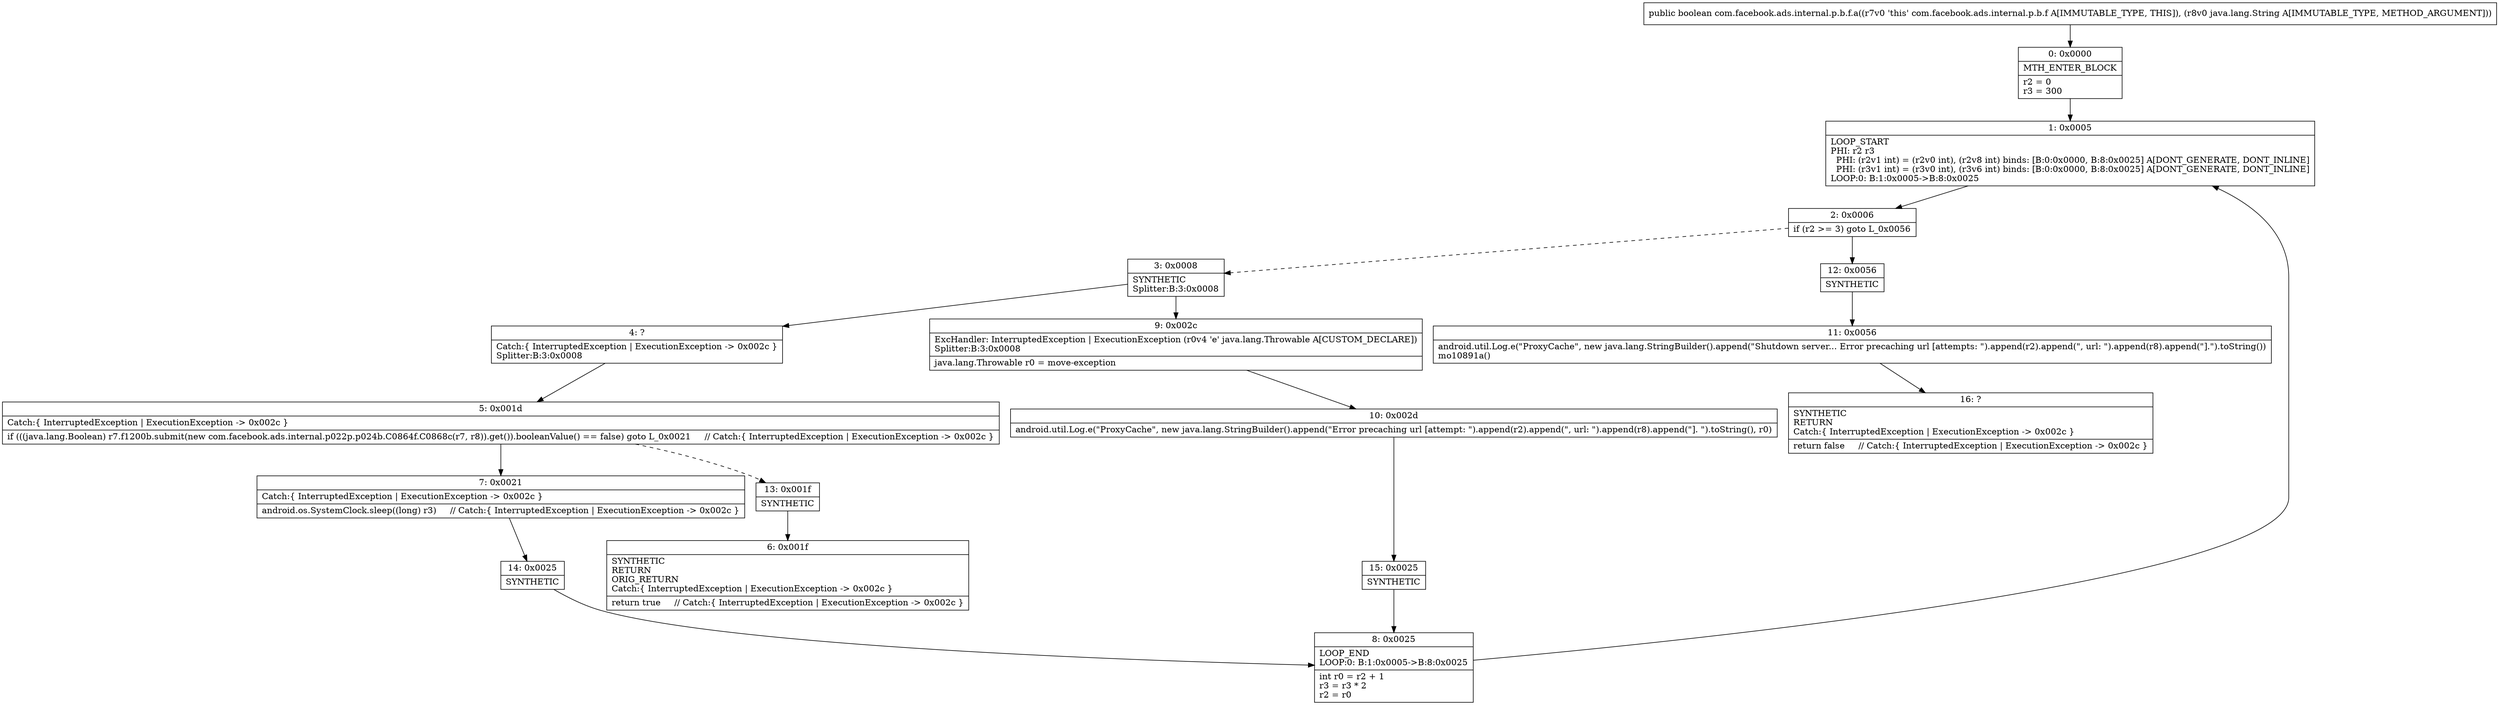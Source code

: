 digraph "CFG forcom.facebook.ads.internal.p.b.f.a(Ljava\/lang\/String;)Z" {
Node_0 [shape=record,label="{0\:\ 0x0000|MTH_ENTER_BLOCK\l|r2 = 0\lr3 = 300\l}"];
Node_1 [shape=record,label="{1\:\ 0x0005|LOOP_START\lPHI: r2 r3 \l  PHI: (r2v1 int) = (r2v0 int), (r2v8 int) binds: [B:0:0x0000, B:8:0x0025] A[DONT_GENERATE, DONT_INLINE]\l  PHI: (r3v1 int) = (r3v0 int), (r3v6 int) binds: [B:0:0x0000, B:8:0x0025] A[DONT_GENERATE, DONT_INLINE]\lLOOP:0: B:1:0x0005\-\>B:8:0x0025\l}"];
Node_2 [shape=record,label="{2\:\ 0x0006|if (r2 \>= 3) goto L_0x0056\l}"];
Node_3 [shape=record,label="{3\:\ 0x0008|SYNTHETIC\lSplitter:B:3:0x0008\l}"];
Node_4 [shape=record,label="{4\:\ ?|Catch:\{ InterruptedException \| ExecutionException \-\> 0x002c \}\lSplitter:B:3:0x0008\l}"];
Node_5 [shape=record,label="{5\:\ 0x001d|Catch:\{ InterruptedException \| ExecutionException \-\> 0x002c \}\l|if (((java.lang.Boolean) r7.f1200b.submit(new com.facebook.ads.internal.p022p.p024b.C0864f.C0868c(r7, r8)).get()).booleanValue() == false) goto L_0x0021     \/\/ Catch:\{ InterruptedException \| ExecutionException \-\> 0x002c \}\l}"];
Node_6 [shape=record,label="{6\:\ 0x001f|SYNTHETIC\lRETURN\lORIG_RETURN\lCatch:\{ InterruptedException \| ExecutionException \-\> 0x002c \}\l|return true     \/\/ Catch:\{ InterruptedException \| ExecutionException \-\> 0x002c \}\l}"];
Node_7 [shape=record,label="{7\:\ 0x0021|Catch:\{ InterruptedException \| ExecutionException \-\> 0x002c \}\l|android.os.SystemClock.sleep((long) r3)     \/\/ Catch:\{ InterruptedException \| ExecutionException \-\> 0x002c \}\l}"];
Node_8 [shape=record,label="{8\:\ 0x0025|LOOP_END\lLOOP:0: B:1:0x0005\-\>B:8:0x0025\l|int r0 = r2 + 1\lr3 = r3 * 2\lr2 = r0\l}"];
Node_9 [shape=record,label="{9\:\ 0x002c|ExcHandler: InterruptedException \| ExecutionException (r0v4 'e' java.lang.Throwable A[CUSTOM_DECLARE])\lSplitter:B:3:0x0008\l|java.lang.Throwable r0 = move\-exception\l}"];
Node_10 [shape=record,label="{10\:\ 0x002d|android.util.Log.e(\"ProxyCache\", new java.lang.StringBuilder().append(\"Error precaching url [attempt: \").append(r2).append(\", url: \").append(r8).append(\"]. \").toString(), r0)\l}"];
Node_11 [shape=record,label="{11\:\ 0x0056|android.util.Log.e(\"ProxyCache\", new java.lang.StringBuilder().append(\"Shutdown server... Error precaching url [attempts: \").append(r2).append(\", url: \").append(r8).append(\"].\").toString())\lmo10891a()\l}"];
Node_12 [shape=record,label="{12\:\ 0x0056|SYNTHETIC\l}"];
Node_13 [shape=record,label="{13\:\ 0x001f|SYNTHETIC\l}"];
Node_14 [shape=record,label="{14\:\ 0x0025|SYNTHETIC\l}"];
Node_15 [shape=record,label="{15\:\ 0x0025|SYNTHETIC\l}"];
Node_16 [shape=record,label="{16\:\ ?|SYNTHETIC\lRETURN\lCatch:\{ InterruptedException \| ExecutionException \-\> 0x002c \}\l|return false     \/\/ Catch:\{ InterruptedException \| ExecutionException \-\> 0x002c \}\l}"];
MethodNode[shape=record,label="{public boolean com.facebook.ads.internal.p.b.f.a((r7v0 'this' com.facebook.ads.internal.p.b.f A[IMMUTABLE_TYPE, THIS]), (r8v0 java.lang.String A[IMMUTABLE_TYPE, METHOD_ARGUMENT])) }"];
MethodNode -> Node_0;
Node_0 -> Node_1;
Node_1 -> Node_2;
Node_2 -> Node_3[style=dashed];
Node_2 -> Node_12;
Node_3 -> Node_4;
Node_3 -> Node_9;
Node_4 -> Node_5;
Node_5 -> Node_7;
Node_5 -> Node_13[style=dashed];
Node_7 -> Node_14;
Node_8 -> Node_1;
Node_9 -> Node_10;
Node_10 -> Node_15;
Node_11 -> Node_16;
Node_12 -> Node_11;
Node_13 -> Node_6;
Node_14 -> Node_8;
Node_15 -> Node_8;
}

